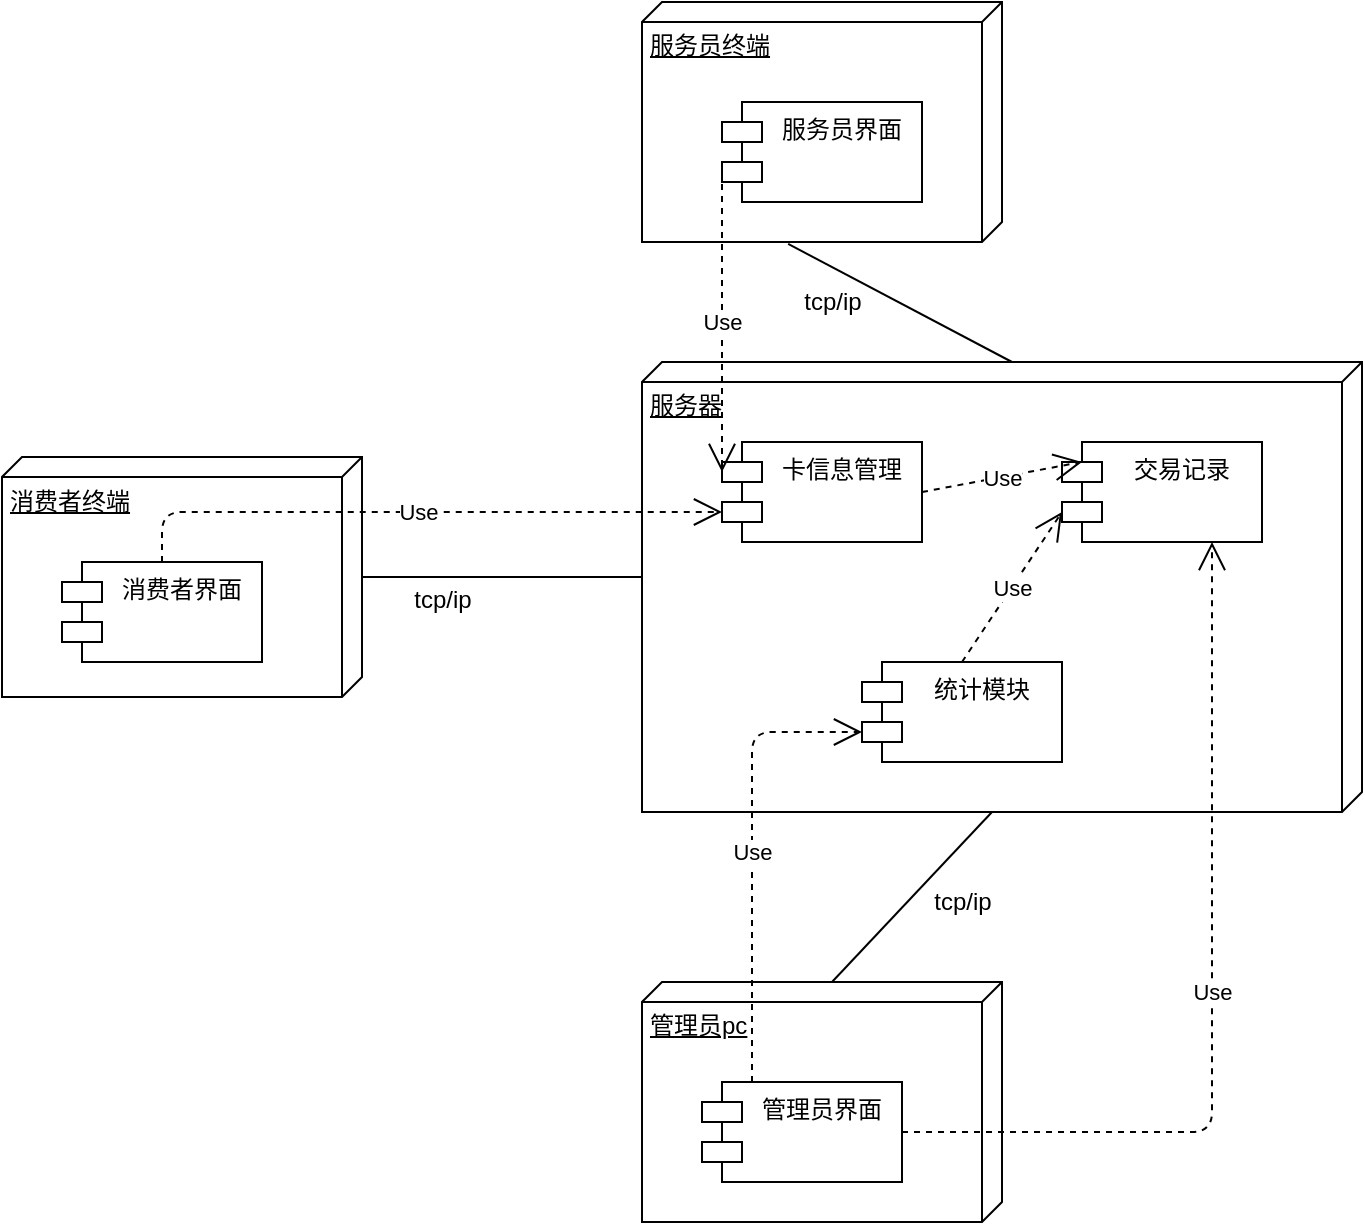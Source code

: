 <mxfile version="14.1.7" type="github">
  <diagram id="pOFH6XkHzw3yGOeCDW9M" name="Page-1">
    <mxGraphModel dx="1298" dy="691" grid="1" gridSize="10" guides="1" tooltips="1" connect="1" arrows="1" fold="1" page="1" pageScale="1" pageWidth="850" pageHeight="1100" math="0" shadow="0">
      <root>
        <mxCell id="0" />
        <mxCell id="1" parent="0" />
        <mxCell id="rlRxZtvAvbKKG0w-74Zy-1" value="消费者终端" style="verticalAlign=top;align=left;spacingTop=8;spacingLeft=2;spacingRight=12;shape=cube;size=10;direction=south;fontStyle=4;html=1;" vertex="1" parent="1">
          <mxGeometry x="40" y="277.5" width="180" height="120" as="geometry" />
        </mxCell>
        <mxCell id="rlRxZtvAvbKKG0w-74Zy-2" value="服务员终端" style="verticalAlign=top;align=left;spacingTop=8;spacingLeft=2;spacingRight=12;shape=cube;size=10;direction=south;fontStyle=4;html=1;" vertex="1" parent="1">
          <mxGeometry x="360" y="50" width="180" height="120" as="geometry" />
        </mxCell>
        <mxCell id="rlRxZtvAvbKKG0w-74Zy-3" value="管理员pc" style="verticalAlign=top;align=left;spacingTop=8;spacingLeft=2;spacingRight=12;shape=cube;size=10;direction=south;fontStyle=4;html=1;" vertex="1" parent="1">
          <mxGeometry x="360" y="540" width="180" height="120" as="geometry" />
        </mxCell>
        <mxCell id="rlRxZtvAvbKKG0w-74Zy-4" value="服务器" style="verticalAlign=top;align=left;spacingTop=8;spacingLeft=2;spacingRight=12;shape=cube;size=10;direction=south;fontStyle=4;html=1;" vertex="1" parent="1">
          <mxGeometry x="360" y="230" width="360" height="225" as="geometry" />
        </mxCell>
        <mxCell id="rlRxZtvAvbKKG0w-74Zy-5" value="消费者界面&#xa;" style="shape=module;align=left;spacingLeft=20;align=center;verticalAlign=top;" vertex="1" parent="1">
          <mxGeometry x="70" y="330" width="100" height="50" as="geometry" />
        </mxCell>
        <mxCell id="rlRxZtvAvbKKG0w-74Zy-6" value="卡信息管理" style="shape=module;align=left;spacingLeft=20;align=center;verticalAlign=top;" vertex="1" parent="1">
          <mxGeometry x="400" y="270" width="100" height="50" as="geometry" />
        </mxCell>
        <mxCell id="rlRxZtvAvbKKG0w-74Zy-7" value="交易记录" style="shape=module;align=left;spacingLeft=20;align=center;verticalAlign=top;" vertex="1" parent="1">
          <mxGeometry x="570" y="270" width="100" height="50" as="geometry" />
        </mxCell>
        <mxCell id="rlRxZtvAvbKKG0w-74Zy-8" value="统计模块" style="shape=module;align=left;spacingLeft=20;align=center;verticalAlign=top;" vertex="1" parent="1">
          <mxGeometry x="470" y="380" width="100" height="50" as="geometry" />
        </mxCell>
        <mxCell id="rlRxZtvAvbKKG0w-74Zy-9" value="服务员界面" style="shape=module;align=left;spacingLeft=20;align=center;verticalAlign=top;" vertex="1" parent="1">
          <mxGeometry x="400" y="100" width="100" height="50" as="geometry" />
        </mxCell>
        <mxCell id="rlRxZtvAvbKKG0w-74Zy-11" value="管理员界面" style="shape=module;align=left;spacingLeft=20;align=center;verticalAlign=top;" vertex="1" parent="1">
          <mxGeometry x="390" y="590" width="100" height="50" as="geometry" />
        </mxCell>
        <mxCell id="rlRxZtvAvbKKG0w-74Zy-12" value="" style="line;strokeWidth=1;fillColor=none;align=left;verticalAlign=middle;spacingTop=-1;spacingLeft=3;spacingRight=3;rotatable=0;labelPosition=right;points=[];portConstraint=eastwest;" vertex="1" parent="1">
          <mxGeometry x="220" y="333.5" width="140" height="8" as="geometry" />
        </mxCell>
        <mxCell id="rlRxZtvAvbKKG0w-74Zy-15" value="" style="endArrow=none;html=1;entryX=1.008;entryY=0.594;entryDx=0;entryDy=0;entryPerimeter=0;exitX=0;exitY=0;exitDx=0;exitDy=175;exitPerimeter=0;" edge="1" parent="1" source="rlRxZtvAvbKKG0w-74Zy-4" target="rlRxZtvAvbKKG0w-74Zy-2">
          <mxGeometry width="50" height="50" relative="1" as="geometry">
            <mxPoint x="420" y="240" as="sourcePoint" />
            <mxPoint x="450" y="320" as="targetPoint" />
          </mxGeometry>
        </mxCell>
        <mxCell id="rlRxZtvAvbKKG0w-74Zy-16" value="tcp/ip" style="text;html=1;align=center;verticalAlign=middle;resizable=0;points=[];autosize=1;" vertex="1" parent="1">
          <mxGeometry x="435" y="190" width="40" height="20" as="geometry" />
        </mxCell>
        <mxCell id="rlRxZtvAvbKKG0w-74Zy-17" value="" style="endArrow=none;html=1;entryX=0;entryY=0;entryDx=0;entryDy=85;entryPerimeter=0;exitX=0;exitY=0;exitDx=225;exitDy=185;exitPerimeter=0;" edge="1" parent="1" source="rlRxZtvAvbKKG0w-74Zy-4" target="rlRxZtvAvbKKG0w-74Zy-3">
          <mxGeometry width="50" height="50" relative="1" as="geometry">
            <mxPoint x="555" y="240" as="sourcePoint" />
            <mxPoint x="443.08" y="180.96" as="targetPoint" />
          </mxGeometry>
        </mxCell>
        <mxCell id="rlRxZtvAvbKKG0w-74Zy-18" value="tcp/ip" style="text;html=1;align=center;verticalAlign=middle;resizable=0;points=[];autosize=1;" vertex="1" parent="1">
          <mxGeometry x="500" y="490" width="40" height="20" as="geometry" />
        </mxCell>
        <mxCell id="rlRxZtvAvbKKG0w-74Zy-19" value="tcp/ip" style="text;html=1;align=center;verticalAlign=middle;resizable=0;points=[];autosize=1;" vertex="1" parent="1">
          <mxGeometry x="240" y="339" width="40" height="20" as="geometry" />
        </mxCell>
        <mxCell id="rlRxZtvAvbKKG0w-74Zy-20" value="Use" style="endArrow=open;endSize=12;dashed=1;html=1;exitX=1;exitY=0.5;exitDx=0;exitDy=0;entryX=0.1;entryY=0.2;entryDx=0;entryDy=0;entryPerimeter=0;" edge="1" parent="1" source="rlRxZtvAvbKKG0w-74Zy-6" target="rlRxZtvAvbKKG0w-74Zy-7">
          <mxGeometry width="160" relative="1" as="geometry">
            <mxPoint x="260" y="350" as="sourcePoint" />
            <mxPoint x="420" y="350" as="targetPoint" />
            <Array as="points" />
          </mxGeometry>
        </mxCell>
        <mxCell id="rlRxZtvAvbKKG0w-74Zy-22" value="Use" style="endArrow=open;endSize=12;dashed=1;html=1;exitX=0.5;exitY=0;exitDx=0;exitDy=0;entryX=0;entryY=0;entryDx=0;entryDy=35;entryPerimeter=0;" edge="1" parent="1" source="rlRxZtvAvbKKG0w-74Zy-8" target="rlRxZtvAvbKKG0w-74Zy-7">
          <mxGeometry width="160" relative="1" as="geometry">
            <mxPoint x="510" y="305" as="sourcePoint" />
            <mxPoint x="590" y="290" as="targetPoint" />
            <Array as="points" />
          </mxGeometry>
        </mxCell>
        <mxCell id="rlRxZtvAvbKKG0w-74Zy-23" value="Use" style="endArrow=open;endSize=12;dashed=1;html=1;exitX=0.25;exitY=0;exitDx=0;exitDy=0;entryX=0;entryY=0;entryDx=0;entryDy=35;entryPerimeter=0;" edge="1" parent="1" source="rlRxZtvAvbKKG0w-74Zy-11" target="rlRxZtvAvbKKG0w-74Zy-8">
          <mxGeometry width="160" relative="1" as="geometry">
            <mxPoint x="520" y="315" as="sourcePoint" />
            <mxPoint x="600" y="300" as="targetPoint" />
            <Array as="points">
              <mxPoint x="415" y="415" />
            </Array>
          </mxGeometry>
        </mxCell>
        <mxCell id="rlRxZtvAvbKKG0w-74Zy-24" value="Use" style="endArrow=open;endSize=12;dashed=1;html=1;exitX=1;exitY=0.5;exitDx=0;exitDy=0;entryX=0.75;entryY=1;entryDx=0;entryDy=0;" edge="1" parent="1" source="rlRxZtvAvbKKG0w-74Zy-11" target="rlRxZtvAvbKKG0w-74Zy-7">
          <mxGeometry width="160" relative="1" as="geometry">
            <mxPoint x="530" y="325" as="sourcePoint" />
            <mxPoint x="610" y="310" as="targetPoint" />
            <Array as="points">
              <mxPoint x="645" y="615" />
            </Array>
          </mxGeometry>
        </mxCell>
        <mxCell id="rlRxZtvAvbKKG0w-74Zy-25" value="Use" style="endArrow=open;endSize=12;dashed=1;html=1;exitX=0.5;exitY=0;exitDx=0;exitDy=0;entryX=0;entryY=0;entryDx=0;entryDy=35;entryPerimeter=0;" edge="1" parent="1" source="rlRxZtvAvbKKG0w-74Zy-5" target="rlRxZtvAvbKKG0w-74Zy-6">
          <mxGeometry width="160" relative="1" as="geometry">
            <mxPoint x="540" y="335" as="sourcePoint" />
            <mxPoint x="620" y="320" as="targetPoint" />
            <Array as="points">
              <mxPoint x="120" y="305" />
            </Array>
          </mxGeometry>
        </mxCell>
        <mxCell id="rlRxZtvAvbKKG0w-74Zy-26" value="Use" style="endArrow=open;endSize=12;dashed=1;html=1;exitX=0;exitY=0;exitDx=0;exitDy=35;entryX=0;entryY=0;entryDx=0;entryDy=15;entryPerimeter=0;exitPerimeter=0;" edge="1" parent="1" source="rlRxZtvAvbKKG0w-74Zy-9" target="rlRxZtvAvbKKG0w-74Zy-6">
          <mxGeometry width="160" relative="1" as="geometry">
            <mxPoint x="550" y="345" as="sourcePoint" />
            <mxPoint x="630" y="330" as="targetPoint" />
            <Array as="points" />
          </mxGeometry>
        </mxCell>
      </root>
    </mxGraphModel>
  </diagram>
</mxfile>
